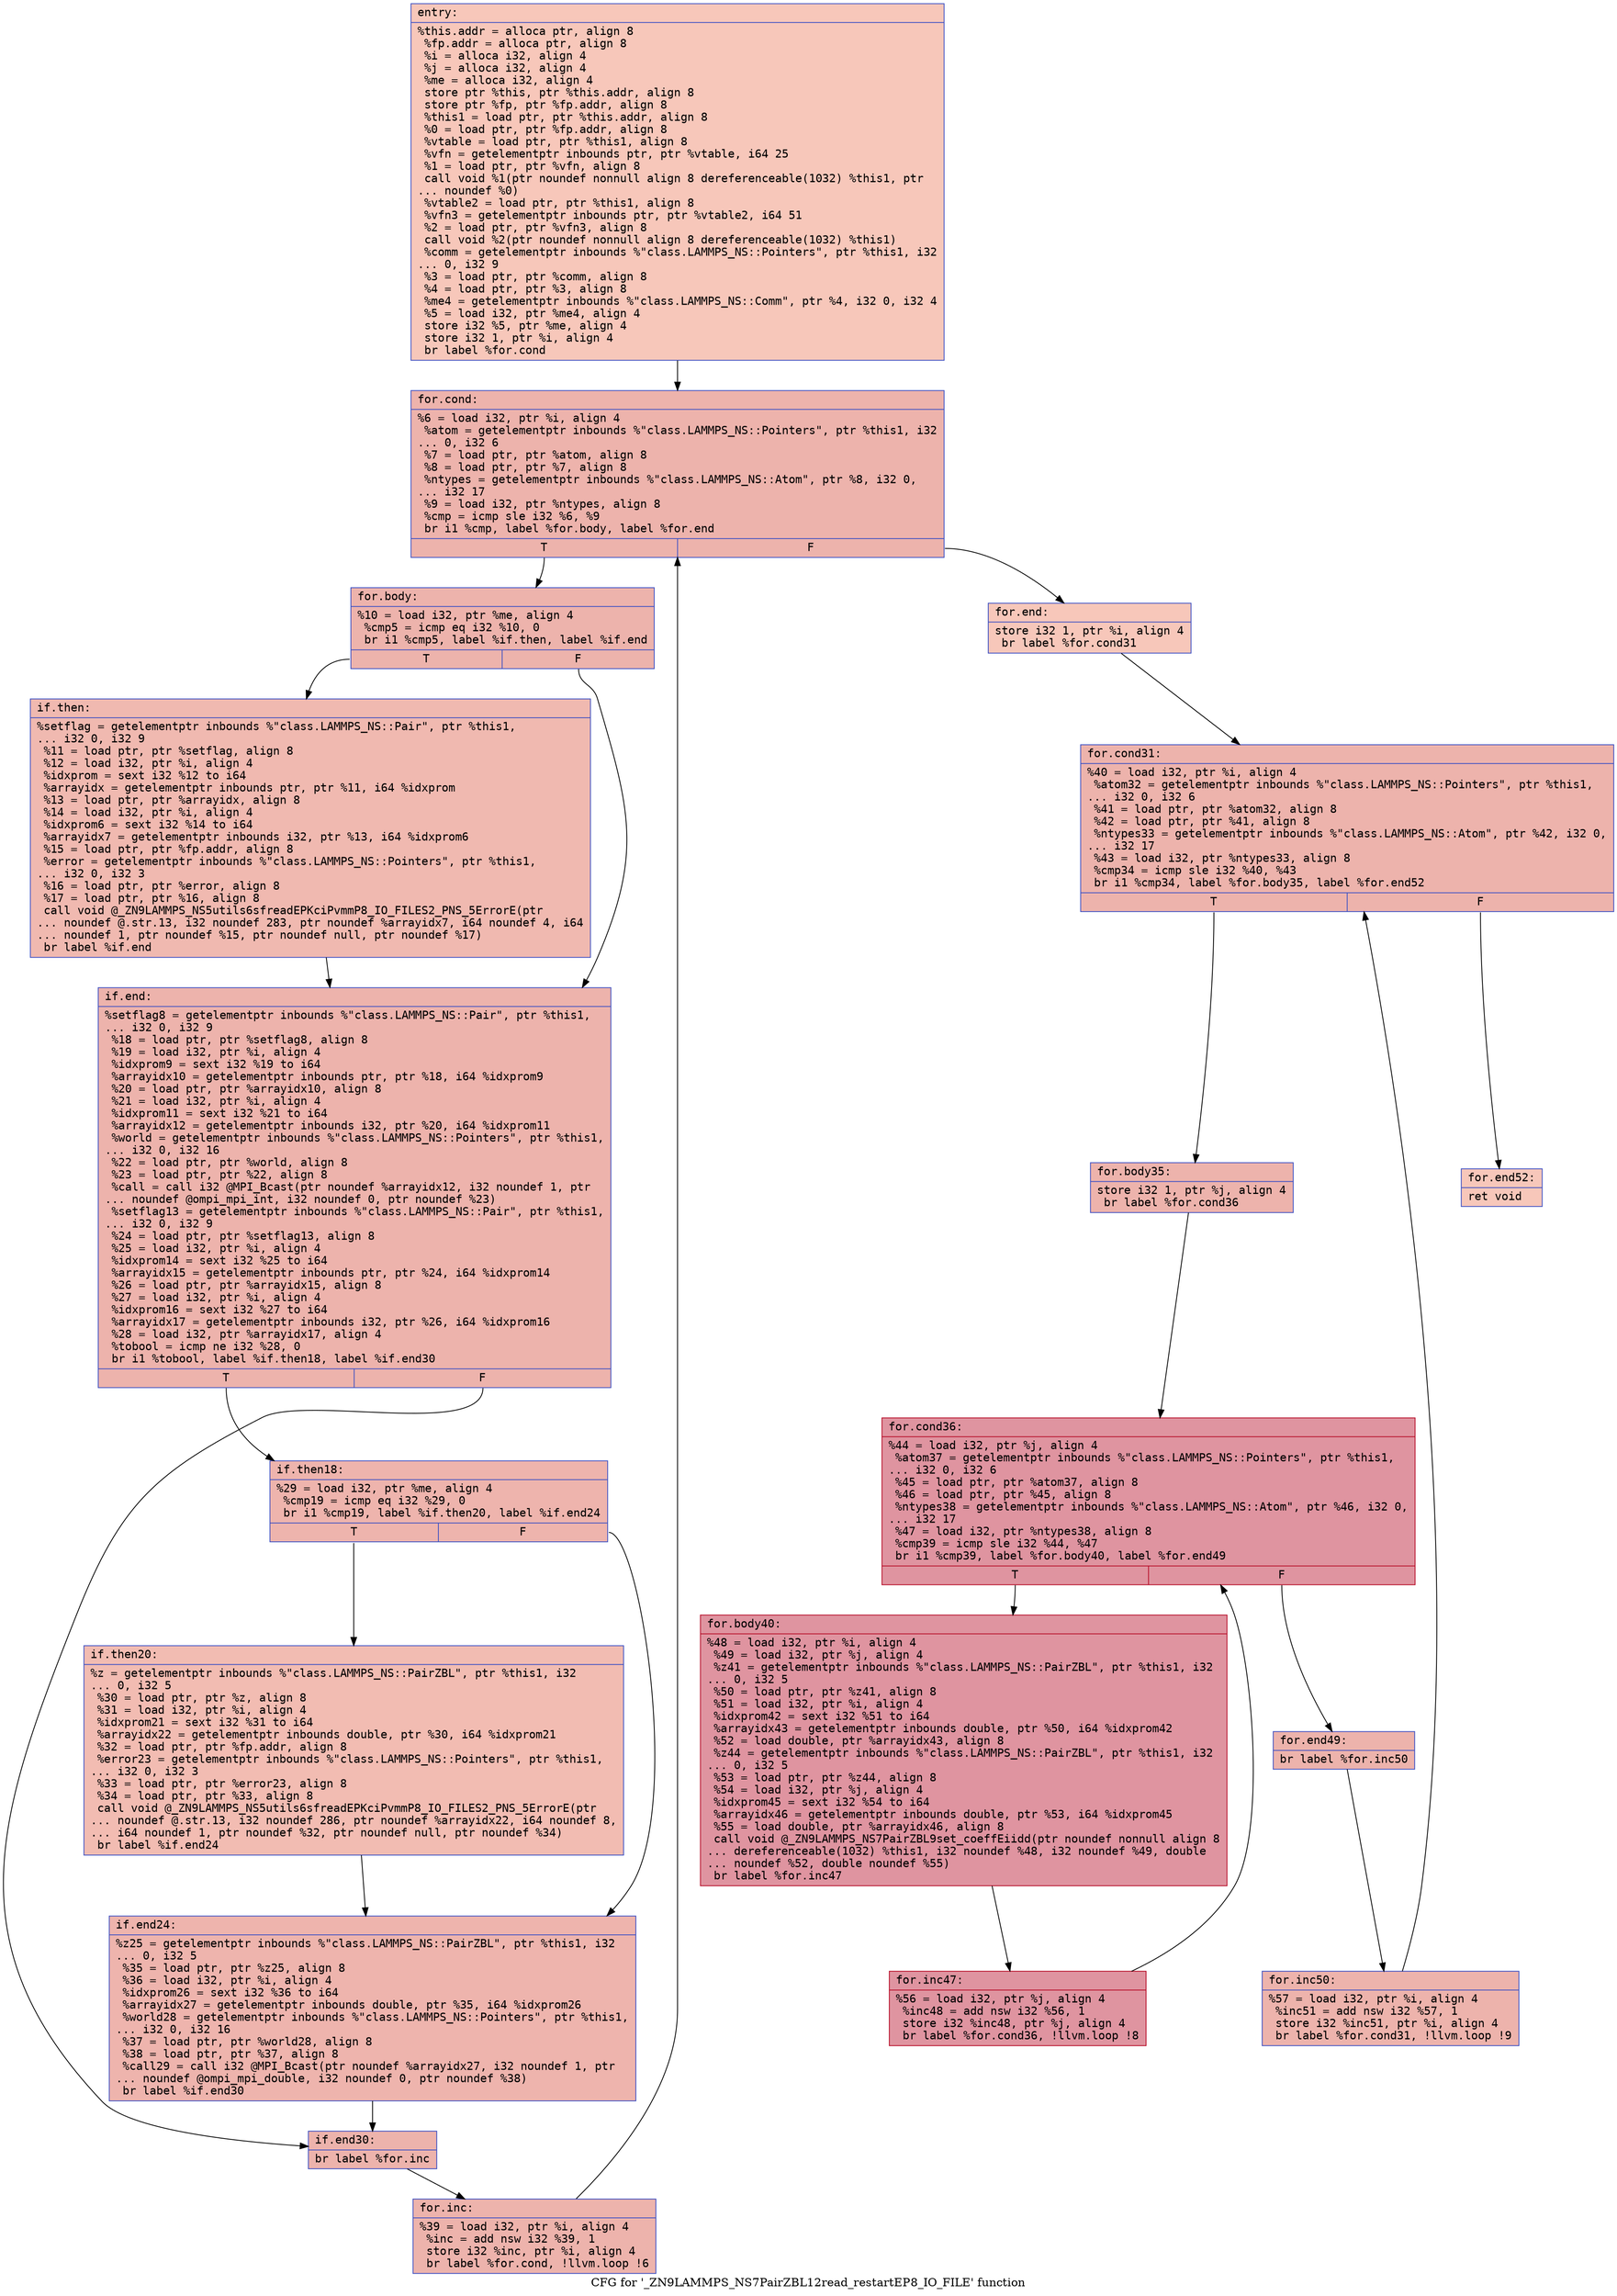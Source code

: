 digraph "CFG for '_ZN9LAMMPS_NS7PairZBL12read_restartEP8_IO_FILE' function" {
	label="CFG for '_ZN9LAMMPS_NS7PairZBL12read_restartEP8_IO_FILE' function";

	Node0x55e995891ac0 [shape=record,color="#3d50c3ff", style=filled, fillcolor="#ec7f6370" fontname="Courier",label="{entry:\l|  %this.addr = alloca ptr, align 8\l  %fp.addr = alloca ptr, align 8\l  %i = alloca i32, align 4\l  %j = alloca i32, align 4\l  %me = alloca i32, align 4\l  store ptr %this, ptr %this.addr, align 8\l  store ptr %fp, ptr %fp.addr, align 8\l  %this1 = load ptr, ptr %this.addr, align 8\l  %0 = load ptr, ptr %fp.addr, align 8\l  %vtable = load ptr, ptr %this1, align 8\l  %vfn = getelementptr inbounds ptr, ptr %vtable, i64 25\l  %1 = load ptr, ptr %vfn, align 8\l  call void %1(ptr noundef nonnull align 8 dereferenceable(1032) %this1, ptr\l... noundef %0)\l  %vtable2 = load ptr, ptr %this1, align 8\l  %vfn3 = getelementptr inbounds ptr, ptr %vtable2, i64 51\l  %2 = load ptr, ptr %vfn3, align 8\l  call void %2(ptr noundef nonnull align 8 dereferenceable(1032) %this1)\l  %comm = getelementptr inbounds %\"class.LAMMPS_NS::Pointers\", ptr %this1, i32\l... 0, i32 9\l  %3 = load ptr, ptr %comm, align 8\l  %4 = load ptr, ptr %3, align 8\l  %me4 = getelementptr inbounds %\"class.LAMMPS_NS::Comm\", ptr %4, i32 0, i32 4\l  %5 = load i32, ptr %me4, align 4\l  store i32 %5, ptr %me, align 4\l  store i32 1, ptr %i, align 4\l  br label %for.cond\l}"];
	Node0x55e995891ac0 -> Node0x55e995892b90[tooltip="entry -> for.cond\nProbability 100.00%" ];
	Node0x55e995892b90 [shape=record,color="#3d50c3ff", style=filled, fillcolor="#d6524470" fontname="Courier",label="{for.cond:\l|  %6 = load i32, ptr %i, align 4\l  %atom = getelementptr inbounds %\"class.LAMMPS_NS::Pointers\", ptr %this1, i32\l... 0, i32 6\l  %7 = load ptr, ptr %atom, align 8\l  %8 = load ptr, ptr %7, align 8\l  %ntypes = getelementptr inbounds %\"class.LAMMPS_NS::Atom\", ptr %8, i32 0,\l... i32 17\l  %9 = load i32, ptr %ntypes, align 8\l  %cmp = icmp sle i32 %6, %9\l  br i1 %cmp, label %for.body, label %for.end\l|{<s0>T|<s1>F}}"];
	Node0x55e995892b90:s0 -> Node0x55e9958930f0[tooltip="for.cond -> for.body\nProbability 96.88%" ];
	Node0x55e995892b90:s1 -> Node0x55e995893170[tooltip="for.cond -> for.end\nProbability 3.12%" ];
	Node0x55e9958930f0 [shape=record,color="#3d50c3ff", style=filled, fillcolor="#d6524470" fontname="Courier",label="{for.body:\l|  %10 = load i32, ptr %me, align 4\l  %cmp5 = icmp eq i32 %10, 0\l  br i1 %cmp5, label %if.then, label %if.end\l|{<s0>T|<s1>F}}"];
	Node0x55e9958930f0:s0 -> Node0x55e9958933c0[tooltip="for.body -> if.then\nProbability 37.50%" ];
	Node0x55e9958930f0:s1 -> Node0x55e995893430[tooltip="for.body -> if.end\nProbability 62.50%" ];
	Node0x55e9958933c0 [shape=record,color="#3d50c3ff", style=filled, fillcolor="#de614d70" fontname="Courier",label="{if.then:\l|  %setflag = getelementptr inbounds %\"class.LAMMPS_NS::Pair\", ptr %this1,\l... i32 0, i32 9\l  %11 = load ptr, ptr %setflag, align 8\l  %12 = load i32, ptr %i, align 4\l  %idxprom = sext i32 %12 to i64\l  %arrayidx = getelementptr inbounds ptr, ptr %11, i64 %idxprom\l  %13 = load ptr, ptr %arrayidx, align 8\l  %14 = load i32, ptr %i, align 4\l  %idxprom6 = sext i32 %14 to i64\l  %arrayidx7 = getelementptr inbounds i32, ptr %13, i64 %idxprom6\l  %15 = load ptr, ptr %fp.addr, align 8\l  %error = getelementptr inbounds %\"class.LAMMPS_NS::Pointers\", ptr %this1,\l... i32 0, i32 3\l  %16 = load ptr, ptr %error, align 8\l  %17 = load ptr, ptr %16, align 8\l  call void @_ZN9LAMMPS_NS5utils6sfreadEPKciPvmmP8_IO_FILES2_PNS_5ErrorE(ptr\l... noundef @.str.13, i32 noundef 283, ptr noundef %arrayidx7, i64 noundef 4, i64\l... noundef 1, ptr noundef %15, ptr noundef null, ptr noundef %17)\l  br label %if.end\l}"];
	Node0x55e9958933c0 -> Node0x55e995893430[tooltip="if.then -> if.end\nProbability 100.00%" ];
	Node0x55e995893430 [shape=record,color="#3d50c3ff", style=filled, fillcolor="#d6524470" fontname="Courier",label="{if.end:\l|  %setflag8 = getelementptr inbounds %\"class.LAMMPS_NS::Pair\", ptr %this1,\l... i32 0, i32 9\l  %18 = load ptr, ptr %setflag8, align 8\l  %19 = load i32, ptr %i, align 4\l  %idxprom9 = sext i32 %19 to i64\l  %arrayidx10 = getelementptr inbounds ptr, ptr %18, i64 %idxprom9\l  %20 = load ptr, ptr %arrayidx10, align 8\l  %21 = load i32, ptr %i, align 4\l  %idxprom11 = sext i32 %21 to i64\l  %arrayidx12 = getelementptr inbounds i32, ptr %20, i64 %idxprom11\l  %world = getelementptr inbounds %\"class.LAMMPS_NS::Pointers\", ptr %this1,\l... i32 0, i32 16\l  %22 = load ptr, ptr %world, align 8\l  %23 = load ptr, ptr %22, align 8\l  %call = call i32 @MPI_Bcast(ptr noundef %arrayidx12, i32 noundef 1, ptr\l... noundef @ompi_mpi_int, i32 noundef 0, ptr noundef %23)\l  %setflag13 = getelementptr inbounds %\"class.LAMMPS_NS::Pair\", ptr %this1,\l... i32 0, i32 9\l  %24 = load ptr, ptr %setflag13, align 8\l  %25 = load i32, ptr %i, align 4\l  %idxprom14 = sext i32 %25 to i64\l  %arrayidx15 = getelementptr inbounds ptr, ptr %24, i64 %idxprom14\l  %26 = load ptr, ptr %arrayidx15, align 8\l  %27 = load i32, ptr %i, align 4\l  %idxprom16 = sext i32 %27 to i64\l  %arrayidx17 = getelementptr inbounds i32, ptr %26, i64 %idxprom16\l  %28 = load i32, ptr %arrayidx17, align 4\l  %tobool = icmp ne i32 %28, 0\l  br i1 %tobool, label %if.then18, label %if.end30\l|{<s0>T|<s1>F}}"];
	Node0x55e995893430:s0 -> Node0x55e9958952f0[tooltip="if.end -> if.then18\nProbability 62.50%" ];
	Node0x55e995893430:s1 -> Node0x55e995895370[tooltip="if.end -> if.end30\nProbability 37.50%" ];
	Node0x55e9958952f0 [shape=record,color="#3d50c3ff", style=filled, fillcolor="#d8564670" fontname="Courier",label="{if.then18:\l|  %29 = load i32, ptr %me, align 4\l  %cmp19 = icmp eq i32 %29, 0\l  br i1 %cmp19, label %if.then20, label %if.end24\l|{<s0>T|<s1>F}}"];
	Node0x55e9958952f0:s0 -> Node0x55e9958955d0[tooltip="if.then18 -> if.then20\nProbability 37.50%" ];
	Node0x55e9958952f0:s1 -> Node0x55e995895650[tooltip="if.then18 -> if.end24\nProbability 62.50%" ];
	Node0x55e9958955d0 [shape=record,color="#3d50c3ff", style=filled, fillcolor="#e1675170" fontname="Courier",label="{if.then20:\l|  %z = getelementptr inbounds %\"class.LAMMPS_NS::PairZBL\", ptr %this1, i32\l... 0, i32 5\l  %30 = load ptr, ptr %z, align 8\l  %31 = load i32, ptr %i, align 4\l  %idxprom21 = sext i32 %31 to i64\l  %arrayidx22 = getelementptr inbounds double, ptr %30, i64 %idxprom21\l  %32 = load ptr, ptr %fp.addr, align 8\l  %error23 = getelementptr inbounds %\"class.LAMMPS_NS::Pointers\", ptr %this1,\l... i32 0, i32 3\l  %33 = load ptr, ptr %error23, align 8\l  %34 = load ptr, ptr %33, align 8\l  call void @_ZN9LAMMPS_NS5utils6sfreadEPKciPvmmP8_IO_FILES2_PNS_5ErrorE(ptr\l... noundef @.str.13, i32 noundef 286, ptr noundef %arrayidx22, i64 noundef 8,\l... i64 noundef 1, ptr noundef %32, ptr noundef null, ptr noundef %34)\l  br label %if.end24\l}"];
	Node0x55e9958955d0 -> Node0x55e995895650[tooltip="if.then20 -> if.end24\nProbability 100.00%" ];
	Node0x55e995895650 [shape=record,color="#3d50c3ff", style=filled, fillcolor="#d8564670" fontname="Courier",label="{if.end24:\l|  %z25 = getelementptr inbounds %\"class.LAMMPS_NS::PairZBL\", ptr %this1, i32\l... 0, i32 5\l  %35 = load ptr, ptr %z25, align 8\l  %36 = load i32, ptr %i, align 4\l  %idxprom26 = sext i32 %36 to i64\l  %arrayidx27 = getelementptr inbounds double, ptr %35, i64 %idxprom26\l  %world28 = getelementptr inbounds %\"class.LAMMPS_NS::Pointers\", ptr %this1,\l... i32 0, i32 16\l  %37 = load ptr, ptr %world28, align 8\l  %38 = load ptr, ptr %37, align 8\l  %call29 = call i32 @MPI_Bcast(ptr noundef %arrayidx27, i32 noundef 1, ptr\l... noundef @ompi_mpi_double, i32 noundef 0, ptr noundef %38)\l  br label %if.end30\l}"];
	Node0x55e995895650 -> Node0x55e995895370[tooltip="if.end24 -> if.end30\nProbability 100.00%" ];
	Node0x55e995895370 [shape=record,color="#3d50c3ff", style=filled, fillcolor="#d6524470" fontname="Courier",label="{if.end30:\l|  br label %for.inc\l}"];
	Node0x55e995895370 -> Node0x55e995896ac0[tooltip="if.end30 -> for.inc\nProbability 100.00%" ];
	Node0x55e995896ac0 [shape=record,color="#3d50c3ff", style=filled, fillcolor="#d6524470" fontname="Courier",label="{for.inc:\l|  %39 = load i32, ptr %i, align 4\l  %inc = add nsw i32 %39, 1\l  store i32 %inc, ptr %i, align 4\l  br label %for.cond, !llvm.loop !6\l}"];
	Node0x55e995896ac0 -> Node0x55e995892b90[tooltip="for.inc -> for.cond\nProbability 100.00%" ];
	Node0x55e995893170 [shape=record,color="#3d50c3ff", style=filled, fillcolor="#ec7f6370" fontname="Courier",label="{for.end:\l|  store i32 1, ptr %i, align 4\l  br label %for.cond31\l}"];
	Node0x55e995893170 -> Node0x55e995896ea0[tooltip="for.end -> for.cond31\nProbability 100.00%" ];
	Node0x55e995896ea0 [shape=record,color="#3d50c3ff", style=filled, fillcolor="#d6524470" fontname="Courier",label="{for.cond31:\l|  %40 = load i32, ptr %i, align 4\l  %atom32 = getelementptr inbounds %\"class.LAMMPS_NS::Pointers\", ptr %this1,\l... i32 0, i32 6\l  %41 = load ptr, ptr %atom32, align 8\l  %42 = load ptr, ptr %41, align 8\l  %ntypes33 = getelementptr inbounds %\"class.LAMMPS_NS::Atom\", ptr %42, i32 0,\l... i32 17\l  %43 = load i32, ptr %ntypes33, align 8\l  %cmp34 = icmp sle i32 %40, %43\l  br i1 %cmp34, label %for.body35, label %for.end52\l|{<s0>T|<s1>F}}"];
	Node0x55e995896ea0:s0 -> Node0x55e9958973e0[tooltip="for.cond31 -> for.body35\nProbability 96.88%" ];
	Node0x55e995896ea0:s1 -> Node0x55e995897460[tooltip="for.cond31 -> for.end52\nProbability 3.12%" ];
	Node0x55e9958973e0 [shape=record,color="#3d50c3ff", style=filled, fillcolor="#d6524470" fontname="Courier",label="{for.body35:\l|  store i32 1, ptr %j, align 4\l  br label %for.cond36\l}"];
	Node0x55e9958973e0 -> Node0x55e995897630[tooltip="for.body35 -> for.cond36\nProbability 100.00%" ];
	Node0x55e995897630 [shape=record,color="#b70d28ff", style=filled, fillcolor="#b70d2870" fontname="Courier",label="{for.cond36:\l|  %44 = load i32, ptr %j, align 4\l  %atom37 = getelementptr inbounds %\"class.LAMMPS_NS::Pointers\", ptr %this1,\l... i32 0, i32 6\l  %45 = load ptr, ptr %atom37, align 8\l  %46 = load ptr, ptr %45, align 8\l  %ntypes38 = getelementptr inbounds %\"class.LAMMPS_NS::Atom\", ptr %46, i32 0,\l... i32 17\l  %47 = load i32, ptr %ntypes38, align 8\l  %cmp39 = icmp sle i32 %44, %47\l  br i1 %cmp39, label %for.body40, label %for.end49\l|{<s0>T|<s1>F}}"];
	Node0x55e995897630:s0 -> Node0x55e9958983b0[tooltip="for.cond36 -> for.body40\nProbability 96.88%" ];
	Node0x55e995897630:s1 -> Node0x55e995898430[tooltip="for.cond36 -> for.end49\nProbability 3.12%" ];
	Node0x55e9958983b0 [shape=record,color="#b70d28ff", style=filled, fillcolor="#b70d2870" fontname="Courier",label="{for.body40:\l|  %48 = load i32, ptr %i, align 4\l  %49 = load i32, ptr %j, align 4\l  %z41 = getelementptr inbounds %\"class.LAMMPS_NS::PairZBL\", ptr %this1, i32\l... 0, i32 5\l  %50 = load ptr, ptr %z41, align 8\l  %51 = load i32, ptr %i, align 4\l  %idxprom42 = sext i32 %51 to i64\l  %arrayidx43 = getelementptr inbounds double, ptr %50, i64 %idxprom42\l  %52 = load double, ptr %arrayidx43, align 8\l  %z44 = getelementptr inbounds %\"class.LAMMPS_NS::PairZBL\", ptr %this1, i32\l... 0, i32 5\l  %53 = load ptr, ptr %z44, align 8\l  %54 = load i32, ptr %j, align 4\l  %idxprom45 = sext i32 %54 to i64\l  %arrayidx46 = getelementptr inbounds double, ptr %53, i64 %idxprom45\l  %55 = load double, ptr %arrayidx46, align 8\l  call void @_ZN9LAMMPS_NS7PairZBL9set_coeffEiidd(ptr noundef nonnull align 8\l... dereferenceable(1032) %this1, i32 noundef %48, i32 noundef %49, double\l... noundef %52, double noundef %55)\l  br label %for.inc47\l}"];
	Node0x55e9958983b0 -> Node0x55e995899010[tooltip="for.body40 -> for.inc47\nProbability 100.00%" ];
	Node0x55e995899010 [shape=record,color="#b70d28ff", style=filled, fillcolor="#b70d2870" fontname="Courier",label="{for.inc47:\l|  %56 = load i32, ptr %j, align 4\l  %inc48 = add nsw i32 %56, 1\l  store i32 %inc48, ptr %j, align 4\l  br label %for.cond36, !llvm.loop !8\l}"];
	Node0x55e995899010 -> Node0x55e995897630[tooltip="for.inc47 -> for.cond36\nProbability 100.00%" ];
	Node0x55e995898430 [shape=record,color="#3d50c3ff", style=filled, fillcolor="#d6524470" fontname="Courier",label="{for.end49:\l|  br label %for.inc50\l}"];
	Node0x55e995898430 -> Node0x55e995899440[tooltip="for.end49 -> for.inc50\nProbability 100.00%" ];
	Node0x55e995899440 [shape=record,color="#3d50c3ff", style=filled, fillcolor="#d6524470" fontname="Courier",label="{for.inc50:\l|  %57 = load i32, ptr %i, align 4\l  %inc51 = add nsw i32 %57, 1\l  store i32 %inc51, ptr %i, align 4\l  br label %for.cond31, !llvm.loop !9\l}"];
	Node0x55e995899440 -> Node0x55e995896ea0[tooltip="for.inc50 -> for.cond31\nProbability 100.00%" ];
	Node0x55e995897460 [shape=record,color="#3d50c3ff", style=filled, fillcolor="#ec7f6370" fontname="Courier",label="{for.end52:\l|  ret void\l}"];
}
